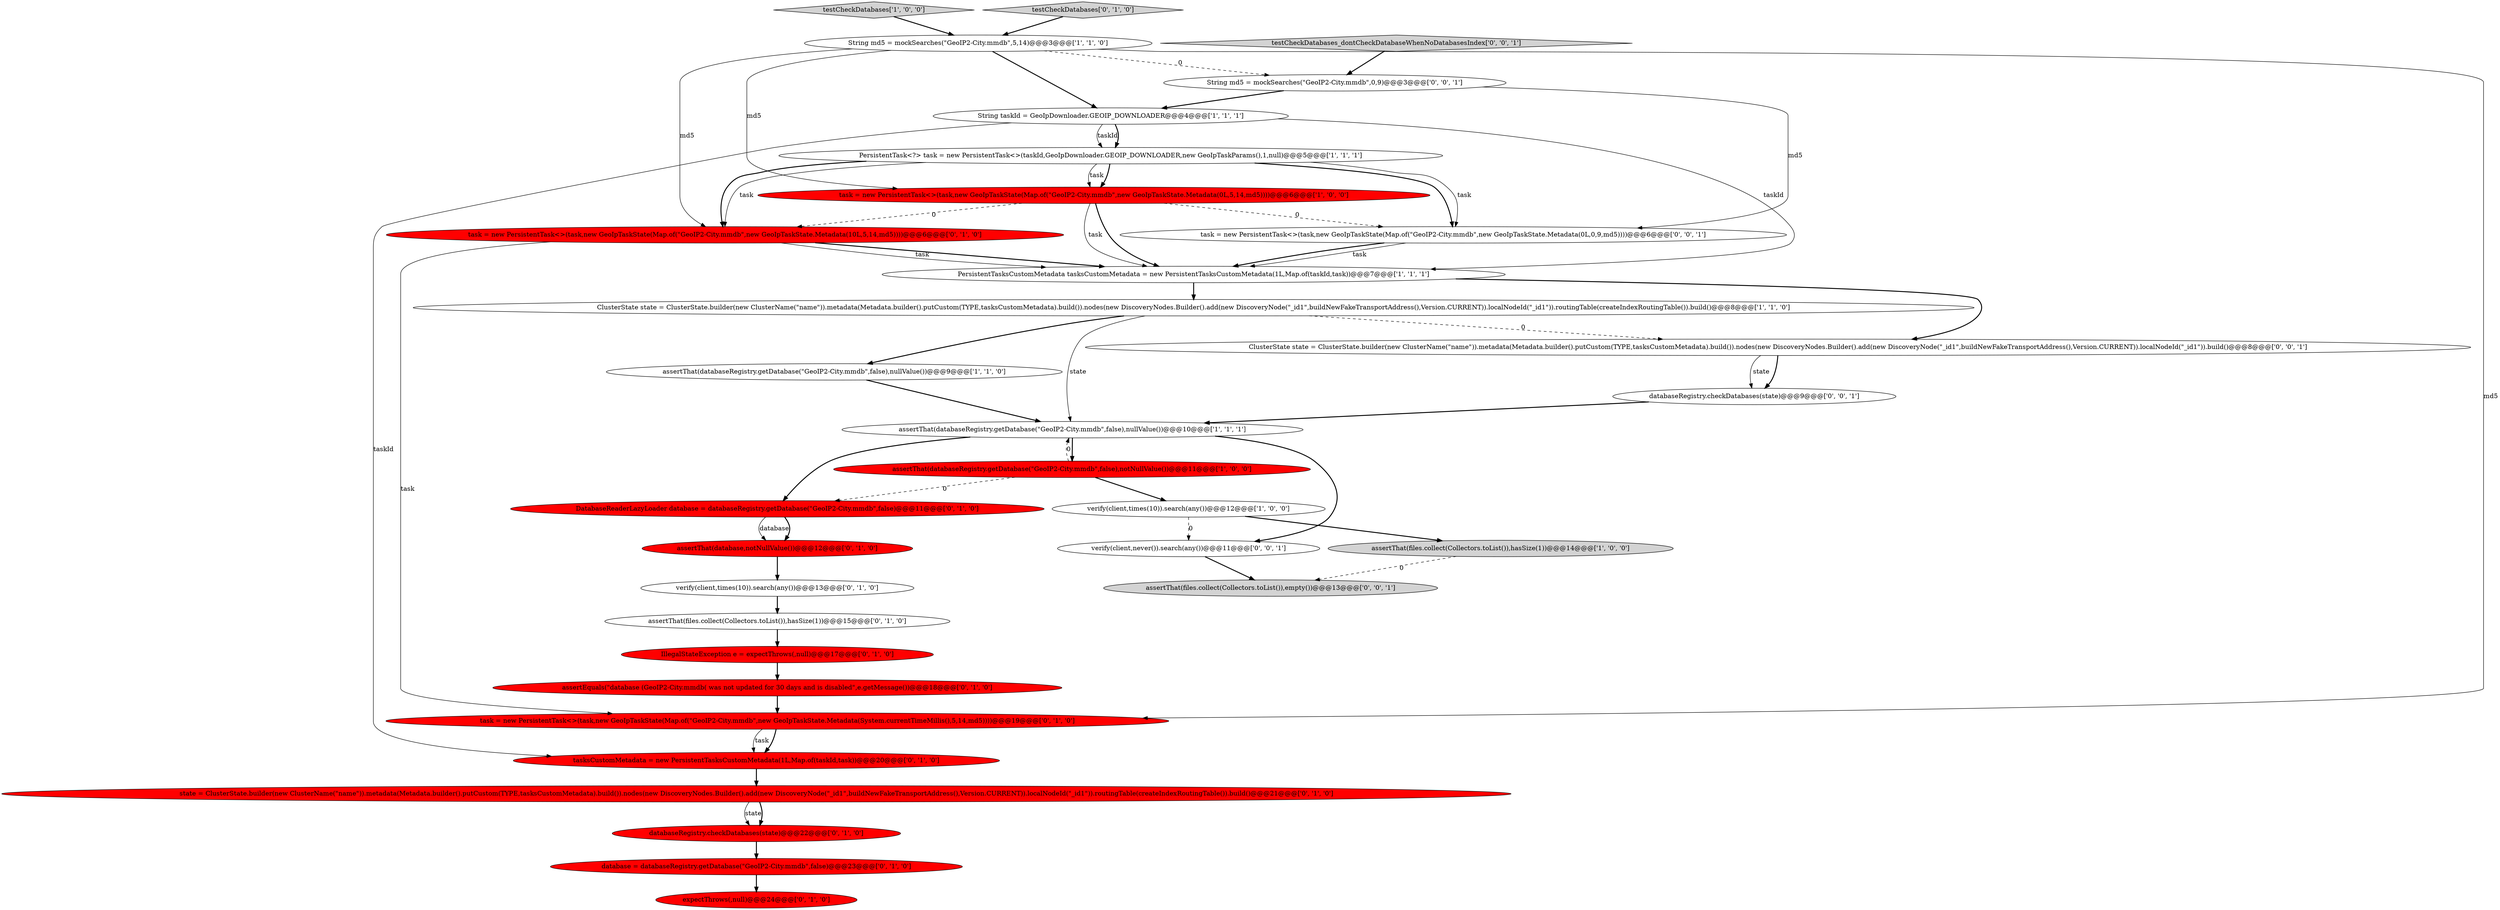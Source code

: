 digraph {
27 [style = filled, label = "ClusterState state = ClusterState.builder(new ClusterName(\"name\")).metadata(Metadata.builder().putCustom(TYPE,tasksCustomMetadata).build()).nodes(new DiscoveryNodes.Builder().add(new DiscoveryNode(\"_id1\",buildNewFakeTransportAddress(),Version.CURRENT)).localNodeId(\"_id1\")).build()@@@8@@@['0', '0', '1']", fillcolor = white, shape = ellipse image = "AAA0AAABBB3BBB"];
24 [style = filled, label = "verify(client,times(10)).search(any())@@@13@@@['0', '1', '0']", fillcolor = white, shape = ellipse image = "AAA0AAABBB2BBB"];
8 [style = filled, label = "assertThat(files.collect(Collectors.toList()),hasSize(1))@@@14@@@['1', '0', '0']", fillcolor = lightgray, shape = ellipse image = "AAA0AAABBB1BBB"];
9 [style = filled, label = "testCheckDatabases['1', '0', '0']", fillcolor = lightgray, shape = diamond image = "AAA0AAABBB1BBB"];
29 [style = filled, label = "testCheckDatabases_dontCheckDatabaseWhenNoDatabasesIndex['0', '0', '1']", fillcolor = lightgray, shape = diamond image = "AAA0AAABBB3BBB"];
23 [style = filled, label = "DatabaseReaderLazyLoader database = databaseRegistry.getDatabase(\"GeoIP2-City.mmdb\",false)@@@11@@@['0', '1', '0']", fillcolor = red, shape = ellipse image = "AAA1AAABBB2BBB"];
7 [style = filled, label = "verify(client,times(10)).search(any())@@@12@@@['1', '0', '0']", fillcolor = white, shape = ellipse image = "AAA0AAABBB1BBB"];
0 [style = filled, label = "assertThat(databaseRegistry.getDatabase(\"GeoIP2-City.mmdb\",false),nullValue())@@@9@@@['1', '1', '0']", fillcolor = white, shape = ellipse image = "AAA0AAABBB1BBB"];
22 [style = filled, label = "assertThat(files.collect(Collectors.toList()),hasSize(1))@@@15@@@['0', '1', '0']", fillcolor = white, shape = ellipse image = "AAA0AAABBB2BBB"];
5 [style = filled, label = "ClusterState state = ClusterState.builder(new ClusterName(\"name\")).metadata(Metadata.builder().putCustom(TYPE,tasksCustomMetadata).build()).nodes(new DiscoveryNodes.Builder().add(new DiscoveryNode(\"_id1\",buildNewFakeTransportAddress(),Version.CURRENT)).localNodeId(\"_id1\")).routingTable(createIndexRoutingTable()).build()@@@8@@@['1', '1', '0']", fillcolor = white, shape = ellipse image = "AAA0AAABBB1BBB"];
30 [style = filled, label = "assertThat(files.collect(Collectors.toList()),empty())@@@13@@@['0', '0', '1']", fillcolor = lightgray, shape = ellipse image = "AAA0AAABBB3BBB"];
6 [style = filled, label = "String taskId = GeoIpDownloader.GEOIP_DOWNLOADER@@@4@@@['1', '1', '1']", fillcolor = white, shape = ellipse image = "AAA0AAABBB1BBB"];
26 [style = filled, label = "task = new PersistentTask<>(task,new GeoIpTaskState(Map.of(\"GeoIP2-City.mmdb\",new GeoIpTaskState.Metadata(0L,0,9,md5))))@@@6@@@['0', '0', '1']", fillcolor = white, shape = ellipse image = "AAA0AAABBB3BBB"];
20 [style = filled, label = "testCheckDatabases['0', '1', '0']", fillcolor = lightgray, shape = diamond image = "AAA0AAABBB2BBB"];
1 [style = filled, label = "String md5 = mockSearches(\"GeoIP2-City.mmdb\",5,14)@@@3@@@['1', '1', '0']", fillcolor = white, shape = ellipse image = "AAA0AAABBB1BBB"];
31 [style = filled, label = "String md5 = mockSearches(\"GeoIP2-City.mmdb\",0,9)@@@3@@@['0', '0', '1']", fillcolor = white, shape = ellipse image = "AAA0AAABBB3BBB"];
28 [style = filled, label = "verify(client,never()).search(any())@@@11@@@['0', '0', '1']", fillcolor = white, shape = ellipse image = "AAA0AAABBB3BBB"];
2 [style = filled, label = "task = new PersistentTask<>(task,new GeoIpTaskState(Map.of(\"GeoIP2-City.mmdb\",new GeoIpTaskState.Metadata(0L,5,14,md5))))@@@6@@@['1', '0', '0']", fillcolor = red, shape = ellipse image = "AAA1AAABBB1BBB"];
18 [style = filled, label = "assertThat(database,notNullValue())@@@12@@@['0', '1', '0']", fillcolor = red, shape = ellipse image = "AAA1AAABBB2BBB"];
4 [style = filled, label = "PersistentTask<?> task = new PersistentTask<>(taskId,GeoIpDownloader.GEOIP_DOWNLOADER,new GeoIpTaskParams(),1,null)@@@5@@@['1', '1', '1']", fillcolor = white, shape = ellipse image = "AAA0AAABBB1BBB"];
19 [style = filled, label = "tasksCustomMetadata = new PersistentTasksCustomMetadata(1L,Map.of(taskId,task))@@@20@@@['0', '1', '0']", fillcolor = red, shape = ellipse image = "AAA1AAABBB2BBB"];
11 [style = filled, label = "assertThat(databaseRegistry.getDatabase(\"GeoIP2-City.mmdb\",false),notNullValue())@@@11@@@['1', '0', '0']", fillcolor = red, shape = ellipse image = "AAA1AAABBB1BBB"];
12 [style = filled, label = "task = new PersistentTask<>(task,new GeoIpTaskState(Map.of(\"GeoIP2-City.mmdb\",new GeoIpTaskState.Metadata(10L,5,14,md5))))@@@6@@@['0', '1', '0']", fillcolor = red, shape = ellipse image = "AAA1AAABBB2BBB"];
32 [style = filled, label = "databaseRegistry.checkDatabases(state)@@@9@@@['0', '0', '1']", fillcolor = white, shape = ellipse image = "AAA0AAABBB3BBB"];
13 [style = filled, label = "expectThrows(,null)@@@24@@@['0', '1', '0']", fillcolor = red, shape = ellipse image = "AAA1AAABBB2BBB"];
21 [style = filled, label = "IllegalStateException e = expectThrows(,null)@@@17@@@['0', '1', '0']", fillcolor = red, shape = ellipse image = "AAA1AAABBB2BBB"];
15 [style = filled, label = "databaseRegistry.checkDatabases(state)@@@22@@@['0', '1', '0']", fillcolor = red, shape = ellipse image = "AAA1AAABBB2BBB"];
25 [style = filled, label = "assertEquals(\"database (GeoIP2-City.mmdb( was not updated for 30 days and is disabled\",e.getMessage())@@@18@@@['0', '1', '0']", fillcolor = red, shape = ellipse image = "AAA1AAABBB2BBB"];
17 [style = filled, label = "state = ClusterState.builder(new ClusterName(\"name\")).metadata(Metadata.builder().putCustom(TYPE,tasksCustomMetadata).build()).nodes(new DiscoveryNodes.Builder().add(new DiscoveryNode(\"_id1\",buildNewFakeTransportAddress(),Version.CURRENT)).localNodeId(\"_id1\")).routingTable(createIndexRoutingTable()).build()@@@21@@@['0', '1', '0']", fillcolor = red, shape = ellipse image = "AAA1AAABBB2BBB"];
14 [style = filled, label = "task = new PersistentTask<>(task,new GeoIpTaskState(Map.of(\"GeoIP2-City.mmdb\",new GeoIpTaskState.Metadata(System.currentTimeMillis(),5,14,md5))))@@@19@@@['0', '1', '0']", fillcolor = red, shape = ellipse image = "AAA1AAABBB2BBB"];
10 [style = filled, label = "PersistentTasksCustomMetadata tasksCustomMetadata = new PersistentTasksCustomMetadata(1L,Map.of(taskId,task))@@@7@@@['1', '1', '1']", fillcolor = white, shape = ellipse image = "AAA0AAABBB1BBB"];
16 [style = filled, label = "database = databaseRegistry.getDatabase(\"GeoIP2-City.mmdb\",false)@@@23@@@['0', '1', '0']", fillcolor = red, shape = ellipse image = "AAA1AAABBB2BBB"];
3 [style = filled, label = "assertThat(databaseRegistry.getDatabase(\"GeoIP2-City.mmdb\",false),nullValue())@@@10@@@['1', '1', '1']", fillcolor = white, shape = ellipse image = "AAA0AAABBB1BBB"];
0->3 [style = bold, label=""];
6->4 [style = solid, label="taskId"];
5->3 [style = solid, label="state"];
16->13 [style = bold, label=""];
18->24 [style = bold, label=""];
27->32 [style = bold, label=""];
1->12 [style = solid, label="md5"];
28->30 [style = bold, label=""];
31->26 [style = solid, label="md5"];
26->10 [style = bold, label=""];
10->27 [style = bold, label=""];
6->19 [style = solid, label="taskId"];
1->31 [style = dashed, label="0"];
29->31 [style = bold, label=""];
17->15 [style = solid, label="state"];
3->11 [style = bold, label=""];
22->21 [style = bold, label=""];
4->26 [style = bold, label=""];
14->19 [style = bold, label=""];
23->18 [style = solid, label="database"];
2->12 [style = dashed, label="0"];
11->23 [style = dashed, label="0"];
4->2 [style = bold, label=""];
25->14 [style = bold, label=""];
21->25 [style = bold, label=""];
19->17 [style = bold, label=""];
20->1 [style = bold, label=""];
2->10 [style = bold, label=""];
7->8 [style = bold, label=""];
24->22 [style = bold, label=""];
15->16 [style = bold, label=""];
4->12 [style = solid, label="task"];
14->19 [style = solid, label="task"];
11->3 [style = dashed, label="0"];
6->4 [style = bold, label=""];
2->10 [style = solid, label="task"];
3->23 [style = bold, label=""];
3->28 [style = bold, label=""];
12->10 [style = bold, label=""];
1->6 [style = bold, label=""];
6->10 [style = solid, label="taskId"];
1->14 [style = solid, label="md5"];
10->5 [style = bold, label=""];
31->6 [style = bold, label=""];
12->10 [style = solid, label="task"];
5->0 [style = bold, label=""];
5->27 [style = dashed, label="0"];
7->28 [style = dashed, label="0"];
26->10 [style = solid, label="task"];
27->32 [style = solid, label="state"];
12->14 [style = solid, label="task"];
17->15 [style = bold, label=""];
1->2 [style = solid, label="md5"];
4->2 [style = solid, label="task"];
4->12 [style = bold, label=""];
8->30 [style = dashed, label="0"];
2->26 [style = dashed, label="0"];
9->1 [style = bold, label=""];
32->3 [style = bold, label=""];
4->26 [style = solid, label="task"];
23->18 [style = bold, label=""];
11->7 [style = bold, label=""];
}
